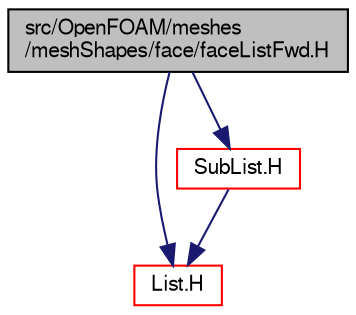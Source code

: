 digraph "src/OpenFOAM/meshes/meshShapes/face/faceListFwd.H"
{
  bgcolor="transparent";
  edge [fontname="FreeSans",fontsize="10",labelfontname="FreeSans",labelfontsize="10"];
  node [fontname="FreeSans",fontsize="10",shape=record];
  Node0 [label="src/OpenFOAM/meshes\l/meshShapes/face/faceListFwd.H",height=0.2,width=0.4,color="black", fillcolor="grey75", style="filled", fontcolor="black"];
  Node0 -> Node1 [color="midnightblue",fontsize="10",style="solid",fontname="FreeSans"];
  Node1 [label="List.H",height=0.2,width=0.4,color="red",URL="$a08666.html"];
  Node0 -> Node48 [color="midnightblue",fontsize="10",style="solid",fontname="FreeSans"];
  Node48 [label="SubList.H",height=0.2,width=0.4,color="red",URL="$a08741.html"];
  Node48 -> Node1 [color="midnightblue",fontsize="10",style="solid",fontname="FreeSans"];
}
